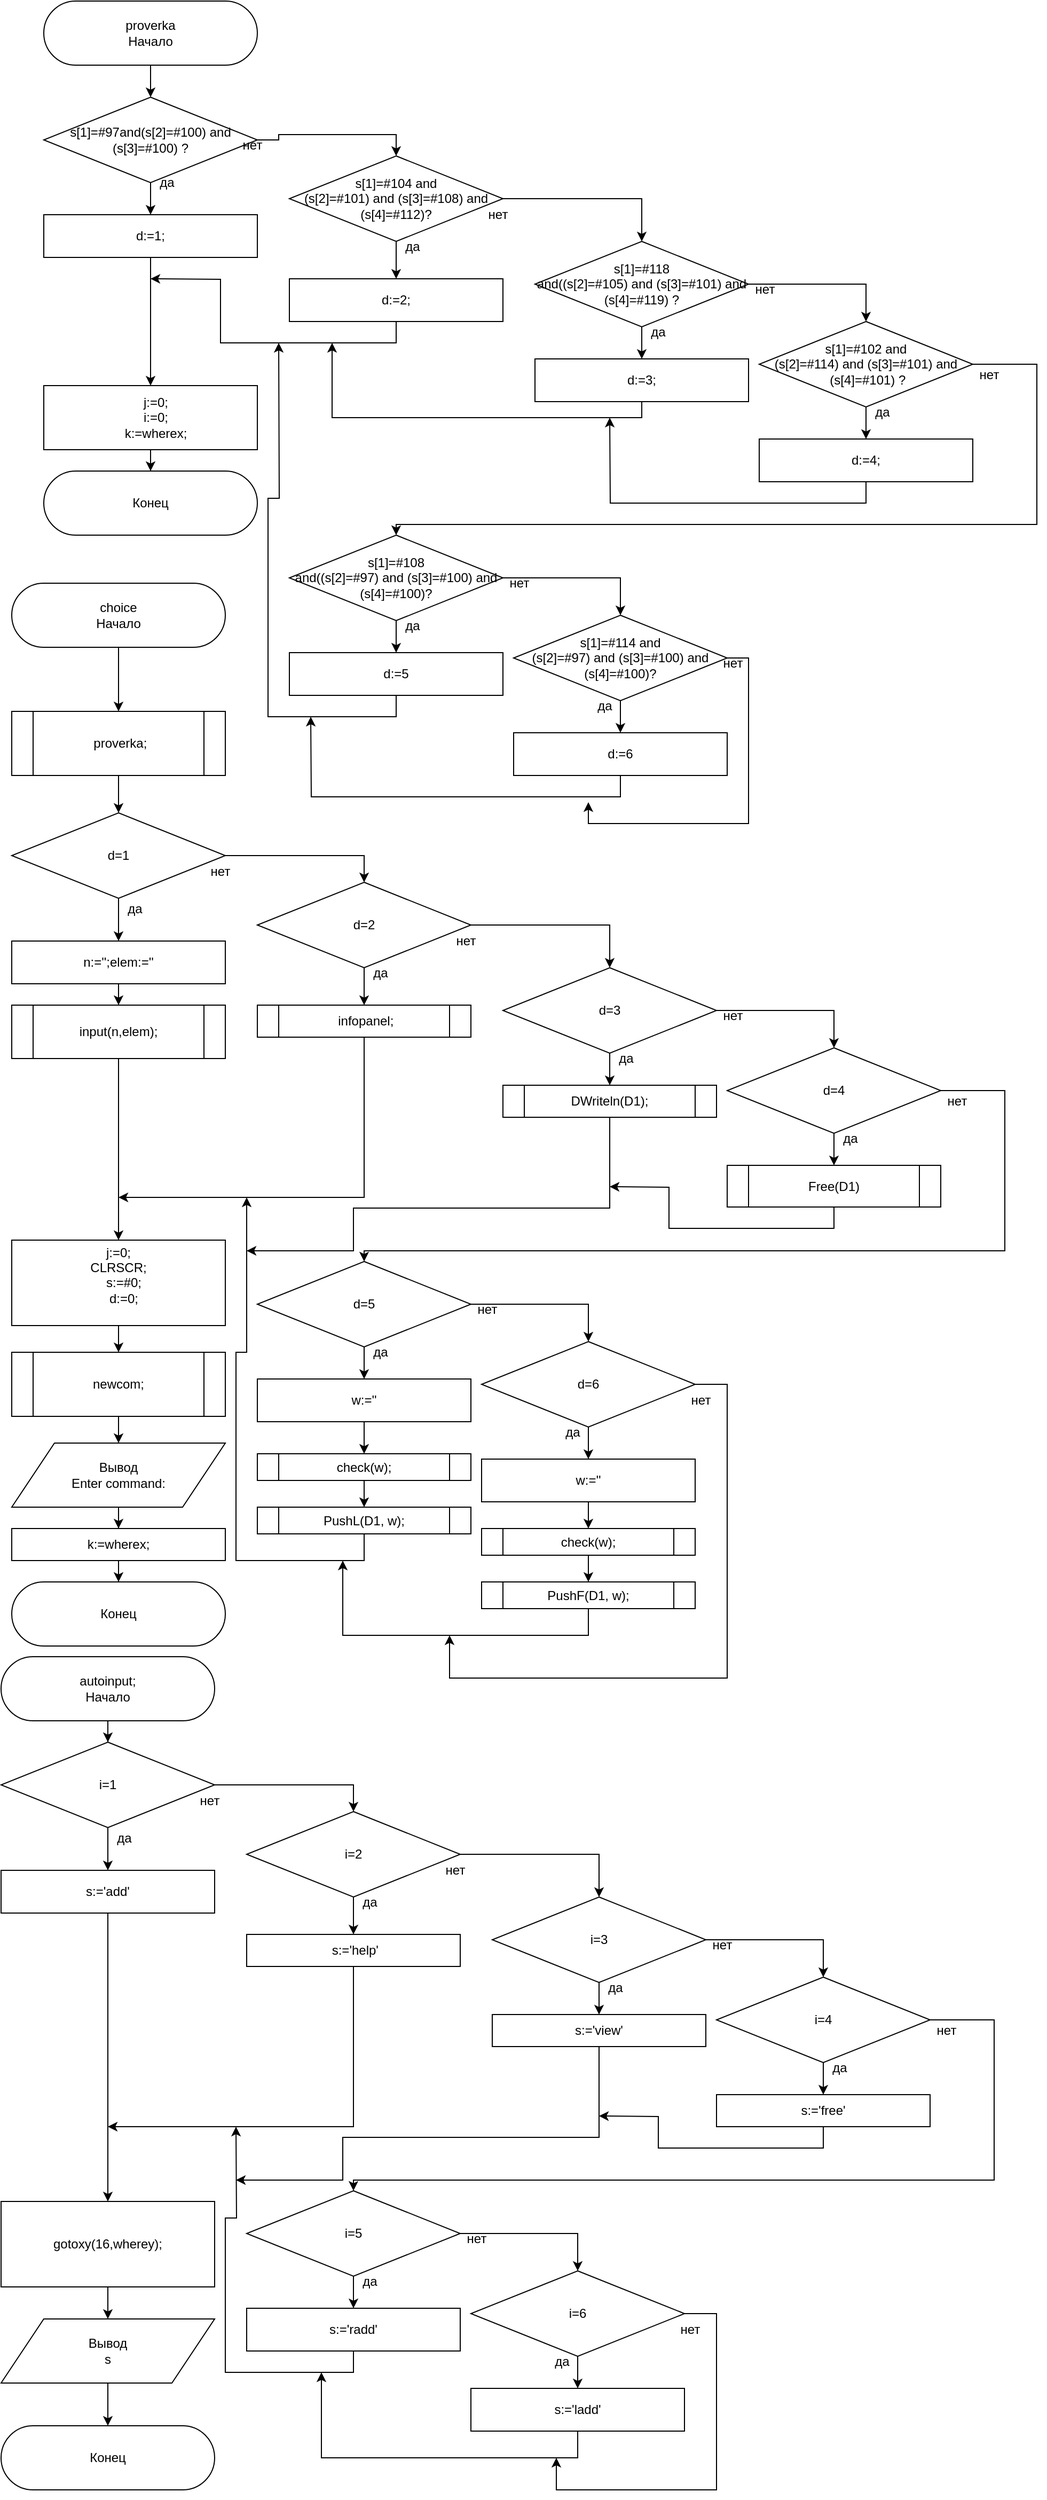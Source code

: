 <mxfile version="13.3.0" type="device"><diagram id="2Xh9rcubAIKrcOYMnb2i" name="Страница 1"><mxGraphModel dx="748" dy="781" grid="1" gridSize="10" guides="1" tooltips="1" connect="1" arrows="1" fold="1" page="1" pageScale="1" pageWidth="827" pageHeight="1169" math="0" shadow="0"><root><mxCell id="0"/><mxCell id="1" parent="0"/><mxCell id="cod_aF0uc3hDJ1u8Ke31-108" style="edgeStyle=orthogonalEdgeStyle;rounded=0;orthogonalLoop=1;jettySize=auto;html=1;exitX=0.5;exitY=1;exitDx=0;exitDy=0;" edge="1" parent="1" source="cod_aF0uc3hDJ1u8Ke31-104" target="cod_aF0uc3hDJ1u8Ke31-107"><mxGeometry relative="1" as="geometry"/></mxCell><mxCell id="cod_aF0uc3hDJ1u8Ke31-112" style="edgeStyle=orthogonalEdgeStyle;rounded=0;orthogonalLoop=1;jettySize=auto;html=1;exitX=1;exitY=0.5;exitDx=0;exitDy=0;entryX=0.5;entryY=0;entryDx=0;entryDy=0;" edge="1" parent="1" source="cod_aF0uc3hDJ1u8Ke31-104" target="cod_aF0uc3hDJ1u8Ke31-110"><mxGeometry relative="1" as="geometry"/></mxCell><mxCell id="cod_aF0uc3hDJ1u8Ke31-104" value="s[1]=#97and(s[2]=#100) and (s[3]=#100) ?" style="rhombus;whiteSpace=wrap;html=1;" vertex="1" parent="1"><mxGeometry x="40" y="130" width="200" height="80" as="geometry"/></mxCell><mxCell id="cod_aF0uc3hDJ1u8Ke31-106" style="edgeStyle=orthogonalEdgeStyle;rounded=0;orthogonalLoop=1;jettySize=auto;html=1;exitX=0.5;exitY=1;exitDx=0;exitDy=0;" edge="1" parent="1" source="cod_aF0uc3hDJ1u8Ke31-105" target="cod_aF0uc3hDJ1u8Ke31-104"><mxGeometry relative="1" as="geometry"/></mxCell><mxCell id="cod_aF0uc3hDJ1u8Ke31-105" value="proverka&lt;br&gt;Начало" style="rounded=1;whiteSpace=wrap;html=1;arcSize=50;" vertex="1" parent="1"><mxGeometry x="40" y="40" width="200" height="60" as="geometry"/></mxCell><mxCell id="cod_aF0uc3hDJ1u8Ke31-132" style="edgeStyle=orthogonalEdgeStyle;rounded=0;orthogonalLoop=1;jettySize=auto;html=1;exitX=0.5;exitY=1;exitDx=0;exitDy=0;" edge="1" parent="1" source="cod_aF0uc3hDJ1u8Ke31-107" target="cod_aF0uc3hDJ1u8Ke31-131"><mxGeometry relative="1" as="geometry"/></mxCell><mxCell id="cod_aF0uc3hDJ1u8Ke31-107" value="d:=1;" style="rounded=0;whiteSpace=wrap;html=1;" vertex="1" parent="1"><mxGeometry x="40" y="240" width="200" height="40" as="geometry"/></mxCell><mxCell id="cod_aF0uc3hDJ1u8Ke31-109" style="edgeStyle=orthogonalEdgeStyle;rounded=0;orthogonalLoop=1;jettySize=auto;html=1;exitX=0.5;exitY=1;exitDx=0;exitDy=0;" edge="1" parent="1" source="cod_aF0uc3hDJ1u8Ke31-110" target="cod_aF0uc3hDJ1u8Ke31-111"><mxGeometry relative="1" as="geometry"/></mxCell><mxCell id="cod_aF0uc3hDJ1u8Ke31-116" style="edgeStyle=orthogonalEdgeStyle;rounded=0;orthogonalLoop=1;jettySize=auto;html=1;exitX=1;exitY=0.5;exitDx=0;exitDy=0;entryX=0.5;entryY=0;entryDx=0;entryDy=0;" edge="1" parent="1" source="cod_aF0uc3hDJ1u8Ke31-110" target="cod_aF0uc3hDJ1u8Ke31-114"><mxGeometry relative="1" as="geometry"/></mxCell><mxCell id="cod_aF0uc3hDJ1u8Ke31-110" value="s[1]=#104 and&lt;br&gt;(s[2]=#101) and (s[3]=#108) and &lt;br&gt;(s[4]=#112)?" style="rhombus;whiteSpace=wrap;html=1;" vertex="1" parent="1"><mxGeometry x="270" y="185" width="200" height="80" as="geometry"/></mxCell><mxCell id="cod_aF0uc3hDJ1u8Ke31-135" style="edgeStyle=orthogonalEdgeStyle;rounded=0;orthogonalLoop=1;jettySize=auto;html=1;exitX=0.5;exitY=1;exitDx=0;exitDy=0;" edge="1" parent="1" source="cod_aF0uc3hDJ1u8Ke31-111"><mxGeometry relative="1" as="geometry"><mxPoint x="140" y="300" as="targetPoint"/></mxGeometry></mxCell><mxCell id="cod_aF0uc3hDJ1u8Ke31-111" value="d:=2;" style="rounded=0;whiteSpace=wrap;html=1;" vertex="1" parent="1"><mxGeometry x="270" y="300" width="200" height="40" as="geometry"/></mxCell><mxCell id="cod_aF0uc3hDJ1u8Ke31-113" style="edgeStyle=orthogonalEdgeStyle;rounded=0;orthogonalLoop=1;jettySize=auto;html=1;exitX=0.5;exitY=1;exitDx=0;exitDy=0;" edge="1" parent="1" source="cod_aF0uc3hDJ1u8Ke31-114" target="cod_aF0uc3hDJ1u8Ke31-115"><mxGeometry relative="1" as="geometry"/></mxCell><mxCell id="cod_aF0uc3hDJ1u8Ke31-120" style="edgeStyle=orthogonalEdgeStyle;rounded=0;orthogonalLoop=1;jettySize=auto;html=1;exitX=1;exitY=0.5;exitDx=0;exitDy=0;entryX=0.5;entryY=0;entryDx=0;entryDy=0;" edge="1" parent="1" source="cod_aF0uc3hDJ1u8Ke31-114" target="cod_aF0uc3hDJ1u8Ke31-118"><mxGeometry relative="1" as="geometry"/></mxCell><mxCell id="cod_aF0uc3hDJ1u8Ke31-114" value="s[1]=#118&lt;br&gt;and((s[2]=#105) and (s[3]=#101) and (s[4]=#119) ?" style="rhombus;whiteSpace=wrap;html=1;" vertex="1" parent="1"><mxGeometry x="500" y="265" width="200" height="80" as="geometry"/></mxCell><mxCell id="cod_aF0uc3hDJ1u8Ke31-136" style="edgeStyle=orthogonalEdgeStyle;rounded=0;orthogonalLoop=1;jettySize=auto;html=1;exitX=0.5;exitY=1;exitDx=0;exitDy=0;" edge="1" parent="1" source="cod_aF0uc3hDJ1u8Ke31-115"><mxGeometry relative="1" as="geometry"><mxPoint x="310" y="360" as="targetPoint"/><Array as="points"><mxPoint x="600" y="430"/><mxPoint x="310" y="430"/></Array></mxGeometry></mxCell><mxCell id="cod_aF0uc3hDJ1u8Ke31-115" value="d:=3;" style="rounded=0;whiteSpace=wrap;html=1;" vertex="1" parent="1"><mxGeometry x="500" y="375" width="200" height="40" as="geometry"/></mxCell><mxCell id="cod_aF0uc3hDJ1u8Ke31-117" style="edgeStyle=orthogonalEdgeStyle;rounded=0;orthogonalLoop=1;jettySize=auto;html=1;exitX=0.5;exitY=1;exitDx=0;exitDy=0;" edge="1" parent="1" source="cod_aF0uc3hDJ1u8Ke31-118" target="cod_aF0uc3hDJ1u8Ke31-119"><mxGeometry relative="1" as="geometry"/></mxCell><mxCell id="cod_aF0uc3hDJ1u8Ke31-130" style="edgeStyle=orthogonalEdgeStyle;rounded=0;orthogonalLoop=1;jettySize=auto;html=1;exitX=1;exitY=0.5;exitDx=0;exitDy=0;entryX=0.5;entryY=0;entryDx=0;entryDy=0;" edge="1" parent="1" source="cod_aF0uc3hDJ1u8Ke31-118" target="cod_aF0uc3hDJ1u8Ke31-125"><mxGeometry relative="1" as="geometry"><Array as="points"><mxPoint x="970" y="380"/><mxPoint x="970" y="530"/><mxPoint x="370" y="530"/></Array></mxGeometry></mxCell><mxCell id="cod_aF0uc3hDJ1u8Ke31-118" value="s[1]=#102 and&lt;br&gt;(s[2]=#114) and (s[3]=#101) and&lt;br&gt;&amp;nbsp;(s[4]=#101) ?" style="rhombus;whiteSpace=wrap;html=1;" vertex="1" parent="1"><mxGeometry x="710" y="340" width="200" height="80" as="geometry"/></mxCell><mxCell id="cod_aF0uc3hDJ1u8Ke31-137" style="edgeStyle=orthogonalEdgeStyle;rounded=0;orthogonalLoop=1;jettySize=auto;html=1;exitX=0.5;exitY=1;exitDx=0;exitDy=0;" edge="1" parent="1" source="cod_aF0uc3hDJ1u8Ke31-119"><mxGeometry relative="1" as="geometry"><mxPoint x="570" y="430" as="targetPoint"/></mxGeometry></mxCell><mxCell id="cod_aF0uc3hDJ1u8Ke31-119" value="d:=4;" style="rounded=0;whiteSpace=wrap;html=1;" vertex="1" parent="1"><mxGeometry x="710" y="450" width="200" height="40" as="geometry"/></mxCell><mxCell id="cod_aF0uc3hDJ1u8Ke31-123" style="edgeStyle=orthogonalEdgeStyle;rounded=0;orthogonalLoop=1;jettySize=auto;html=1;exitX=0.5;exitY=1;exitDx=0;exitDy=0;" edge="1" parent="1" source="cod_aF0uc3hDJ1u8Ke31-125" target="cod_aF0uc3hDJ1u8Ke31-126"><mxGeometry relative="1" as="geometry"/></mxCell><mxCell id="cod_aF0uc3hDJ1u8Ke31-124" style="edgeStyle=orthogonalEdgeStyle;rounded=0;orthogonalLoop=1;jettySize=auto;html=1;exitX=1;exitY=0.5;exitDx=0;exitDy=0;entryX=0.5;entryY=0;entryDx=0;entryDy=0;" edge="1" parent="1" source="cod_aF0uc3hDJ1u8Ke31-125" target="cod_aF0uc3hDJ1u8Ke31-128"><mxGeometry relative="1" as="geometry"/></mxCell><mxCell id="cod_aF0uc3hDJ1u8Ke31-125" value="s[1]=#108&lt;br&gt;and((s[2]=#97) and (s[3]=#100) and (s[4]=#100)?" style="rhombus;whiteSpace=wrap;html=1;" vertex="1" parent="1"><mxGeometry x="270" y="540" width="200" height="80" as="geometry"/></mxCell><mxCell id="cod_aF0uc3hDJ1u8Ke31-138" style="edgeStyle=orthogonalEdgeStyle;rounded=0;orthogonalLoop=1;jettySize=auto;html=1;exitX=0.5;exitY=1;exitDx=0;exitDy=0;" edge="1" parent="1" source="cod_aF0uc3hDJ1u8Ke31-126"><mxGeometry relative="1" as="geometry"><mxPoint x="260" y="360" as="targetPoint"/></mxGeometry></mxCell><mxCell id="cod_aF0uc3hDJ1u8Ke31-126" value="d:=5" style="rounded=0;whiteSpace=wrap;html=1;" vertex="1" parent="1"><mxGeometry x="270" y="650" width="200" height="40" as="geometry"/></mxCell><mxCell id="cod_aF0uc3hDJ1u8Ke31-127" style="edgeStyle=orthogonalEdgeStyle;rounded=0;orthogonalLoop=1;jettySize=auto;html=1;exitX=0.5;exitY=1;exitDx=0;exitDy=0;" edge="1" parent="1" source="cod_aF0uc3hDJ1u8Ke31-128" target="cod_aF0uc3hDJ1u8Ke31-129"><mxGeometry relative="1" as="geometry"/></mxCell><mxCell id="cod_aF0uc3hDJ1u8Ke31-140" style="edgeStyle=orthogonalEdgeStyle;rounded=0;orthogonalLoop=1;jettySize=auto;html=1;exitX=1;exitY=0.5;exitDx=0;exitDy=0;" edge="1" parent="1" source="cod_aF0uc3hDJ1u8Ke31-128"><mxGeometry relative="1" as="geometry"><mxPoint x="550" y="790" as="targetPoint"/><Array as="points"><mxPoint x="700" y="655"/><mxPoint x="700" y="810"/><mxPoint x="550" y="810"/></Array></mxGeometry></mxCell><mxCell id="cod_aF0uc3hDJ1u8Ke31-128" value="s[1]=#114 and&lt;br&gt;(s[2]=#97) and (s[3]=#100) and (s[4]=#100)?" style="rhombus;whiteSpace=wrap;html=1;" vertex="1" parent="1"><mxGeometry x="480" y="615" width="200" height="80" as="geometry"/></mxCell><mxCell id="cod_aF0uc3hDJ1u8Ke31-139" style="edgeStyle=orthogonalEdgeStyle;rounded=0;orthogonalLoop=1;jettySize=auto;html=1;exitX=0.5;exitY=1;exitDx=0;exitDy=0;" edge="1" parent="1" source="cod_aF0uc3hDJ1u8Ke31-129"><mxGeometry relative="1" as="geometry"><mxPoint x="290" y="710" as="targetPoint"/></mxGeometry></mxCell><mxCell id="cod_aF0uc3hDJ1u8Ke31-129" value="d:=6" style="rounded=0;whiteSpace=wrap;html=1;" vertex="1" parent="1"><mxGeometry x="480" y="725" width="200" height="40" as="geometry"/></mxCell><mxCell id="cod_aF0uc3hDJ1u8Ke31-134" style="edgeStyle=orthogonalEdgeStyle;rounded=0;orthogonalLoop=1;jettySize=auto;html=1;exitX=0.5;exitY=1;exitDx=0;exitDy=0;" edge="1" parent="1" source="cod_aF0uc3hDJ1u8Ke31-131" target="cod_aF0uc3hDJ1u8Ke31-133"><mxGeometry relative="1" as="geometry"/></mxCell><mxCell id="cod_aF0uc3hDJ1u8Ke31-131" value="&lt;div&gt;&amp;nbsp; &amp;nbsp;j:=0;&lt;/div&gt;&lt;div&gt;&amp;nbsp; &amp;nbsp;i:=0;&lt;/div&gt;&lt;div&gt;&amp;nbsp; &amp;nbsp;k:=wherex;&lt;/div&gt;" style="rounded=0;whiteSpace=wrap;html=1;" vertex="1" parent="1"><mxGeometry x="40" y="400" width="200" height="60" as="geometry"/></mxCell><mxCell id="cod_aF0uc3hDJ1u8Ke31-133" value="Конец" style="rounded=1;whiteSpace=wrap;html=1;arcSize=50;" vertex="1" parent="1"><mxGeometry x="40" y="480" width="200" height="60" as="geometry"/></mxCell><mxCell id="cod_aF0uc3hDJ1u8Ke31-141" value="да" style="text;html=1;align=center;verticalAlign=middle;resizable=0;points=[];autosize=1;" vertex="1" parent="1"><mxGeometry x="550" y="690" width="30" height="20" as="geometry"/></mxCell><mxCell id="cod_aF0uc3hDJ1u8Ke31-142" value="да" style="text;html=1;align=center;verticalAlign=middle;resizable=0;points=[];autosize=1;" vertex="1" parent="1"><mxGeometry x="370" y="615" width="30" height="20" as="geometry"/></mxCell><mxCell id="cod_aF0uc3hDJ1u8Ke31-143" value="да" style="text;html=1;align=center;verticalAlign=middle;resizable=0;points=[];autosize=1;" vertex="1" parent="1"><mxGeometry x="810" y="415" width="30" height="20" as="geometry"/></mxCell><mxCell id="cod_aF0uc3hDJ1u8Ke31-144" value="да" style="text;html=1;align=center;verticalAlign=middle;resizable=0;points=[];autosize=1;" vertex="1" parent="1"><mxGeometry x="600" y="340" width="30" height="20" as="geometry"/></mxCell><mxCell id="cod_aF0uc3hDJ1u8Ke31-145" value="да" style="text;html=1;align=center;verticalAlign=middle;resizable=0;points=[];autosize=1;" vertex="1" parent="1"><mxGeometry x="370" y="260" width="30" height="20" as="geometry"/></mxCell><mxCell id="cod_aF0uc3hDJ1u8Ke31-146" value="да" style="text;html=1;align=center;verticalAlign=middle;resizable=0;points=[];autosize=1;" vertex="1" parent="1"><mxGeometry x="140" y="200" width="30" height="20" as="geometry"/></mxCell><mxCell id="cod_aF0uc3hDJ1u8Ke31-147" value="нет" style="text;html=1;align=center;verticalAlign=middle;resizable=0;points=[];autosize=1;" vertex="1" parent="1"><mxGeometry x="670" y="650" width="30" height="20" as="geometry"/></mxCell><mxCell id="cod_aF0uc3hDJ1u8Ke31-148" value="нет" style="text;html=1;align=center;verticalAlign=middle;resizable=0;points=[];autosize=1;" vertex="1" parent="1"><mxGeometry x="470" y="575" width="30" height="20" as="geometry"/></mxCell><mxCell id="cod_aF0uc3hDJ1u8Ke31-149" value="нет" style="text;html=1;align=center;verticalAlign=middle;resizable=0;points=[];autosize=1;" vertex="1" parent="1"><mxGeometry x="910" y="380" width="30" height="20" as="geometry"/></mxCell><mxCell id="cod_aF0uc3hDJ1u8Ke31-150" value="нет" style="text;html=1;align=center;verticalAlign=middle;resizable=0;points=[];autosize=1;" vertex="1" parent="1"><mxGeometry x="700" y="300" width="30" height="20" as="geometry"/></mxCell><mxCell id="cod_aF0uc3hDJ1u8Ke31-151" value="нет" style="text;html=1;align=center;verticalAlign=middle;resizable=0;points=[];autosize=1;" vertex="1" parent="1"><mxGeometry x="450" y="230" width="30" height="20" as="geometry"/></mxCell><mxCell id="cod_aF0uc3hDJ1u8Ke31-152" value="нет" style="text;html=1;align=center;verticalAlign=middle;resizable=0;points=[];autosize=1;" vertex="1" parent="1"><mxGeometry x="220" y="165" width="30" height="20" as="geometry"/></mxCell><mxCell id="cod_aF0uc3hDJ1u8Ke31-154" style="edgeStyle=orthogonalEdgeStyle;rounded=0;orthogonalLoop=1;jettySize=auto;html=1;exitX=0.5;exitY=1;exitDx=0;exitDy=0;" edge="1" parent="1" source="cod_aF0uc3hDJ1u8Ke31-156" target="cod_aF0uc3hDJ1u8Ke31-160"><mxGeometry relative="1" as="geometry"/></mxCell><mxCell id="cod_aF0uc3hDJ1u8Ke31-155" style="edgeStyle=orthogonalEdgeStyle;rounded=0;orthogonalLoop=1;jettySize=auto;html=1;exitX=1;exitY=0.5;exitDx=0;exitDy=0;entryX=0.5;entryY=0;entryDx=0;entryDy=0;" edge="1" parent="1" source="cod_aF0uc3hDJ1u8Ke31-156" target="cod_aF0uc3hDJ1u8Ke31-163"><mxGeometry relative="1" as="geometry"/></mxCell><mxCell id="cod_aF0uc3hDJ1u8Ke31-156" value="d=1" style="rhombus;whiteSpace=wrap;html=1;" vertex="1" parent="1"><mxGeometry x="10" y="800" width="200" height="80" as="geometry"/></mxCell><mxCell id="cod_aF0uc3hDJ1u8Ke31-202" style="edgeStyle=orthogonalEdgeStyle;rounded=0;orthogonalLoop=1;jettySize=auto;html=1;exitX=0.5;exitY=1;exitDx=0;exitDy=0;" edge="1" parent="1" source="cod_aF0uc3hDJ1u8Ke31-158" target="cod_aF0uc3hDJ1u8Ke31-201"><mxGeometry relative="1" as="geometry"/></mxCell><mxCell id="cod_aF0uc3hDJ1u8Ke31-158" value="choice&lt;br&gt;Начало" style="rounded=1;whiteSpace=wrap;html=1;arcSize=50;" vertex="1" parent="1"><mxGeometry x="10" y="585" width="200" height="60" as="geometry"/></mxCell><mxCell id="cod_aF0uc3hDJ1u8Ke31-213" style="edgeStyle=orthogonalEdgeStyle;rounded=0;orthogonalLoop=1;jettySize=auto;html=1;exitX=0.5;exitY=1;exitDx=0;exitDy=0;entryX=0.5;entryY=0;entryDx=0;entryDy=0;" edge="1" parent="1" source="cod_aF0uc3hDJ1u8Ke31-160" target="cod_aF0uc3hDJ1u8Ke31-212"><mxGeometry relative="1" as="geometry"/></mxCell><mxCell id="cod_aF0uc3hDJ1u8Ke31-160" value="n:='';elem:=''" style="rounded=0;whiteSpace=wrap;html=1;" vertex="1" parent="1"><mxGeometry x="10" y="920" width="200" height="40" as="geometry"/></mxCell><mxCell id="cod_aF0uc3hDJ1u8Ke31-161" style="edgeStyle=orthogonalEdgeStyle;rounded=0;orthogonalLoop=1;jettySize=auto;html=1;exitX=0.5;exitY=1;exitDx=0;exitDy=0;" edge="1" parent="1" source="cod_aF0uc3hDJ1u8Ke31-163"><mxGeometry relative="1" as="geometry"><mxPoint x="340" y="980" as="targetPoint"/></mxGeometry></mxCell><mxCell id="cod_aF0uc3hDJ1u8Ke31-162" style="edgeStyle=orthogonalEdgeStyle;rounded=0;orthogonalLoop=1;jettySize=auto;html=1;exitX=1;exitY=0.5;exitDx=0;exitDy=0;entryX=0.5;entryY=0;entryDx=0;entryDy=0;" edge="1" parent="1" source="cod_aF0uc3hDJ1u8Ke31-163" target="cod_aF0uc3hDJ1u8Ke31-168"><mxGeometry relative="1" as="geometry"/></mxCell><mxCell id="cod_aF0uc3hDJ1u8Ke31-163" value="d=2" style="rhombus;whiteSpace=wrap;html=1;" vertex="1" parent="1"><mxGeometry x="240" y="865" width="200" height="80" as="geometry"/></mxCell><mxCell id="cod_aF0uc3hDJ1u8Ke31-164" style="edgeStyle=orthogonalEdgeStyle;rounded=0;orthogonalLoop=1;jettySize=auto;html=1;exitX=0.5;exitY=1;exitDx=0;exitDy=0;" edge="1" parent="1" source="cod_aF0uc3hDJ1u8Ke31-215"><mxGeometry relative="1" as="geometry"><mxPoint x="110" y="1160" as="targetPoint"/><mxPoint x="340" y="1020" as="sourcePoint"/><Array as="points"><mxPoint x="340" y="1160"/></Array></mxGeometry></mxCell><mxCell id="cod_aF0uc3hDJ1u8Ke31-166" style="edgeStyle=orthogonalEdgeStyle;rounded=0;orthogonalLoop=1;jettySize=auto;html=1;exitX=0.5;exitY=1;exitDx=0;exitDy=0;" edge="1" parent="1" source="cod_aF0uc3hDJ1u8Ke31-168"><mxGeometry relative="1" as="geometry"><mxPoint x="570" y="1055" as="targetPoint"/></mxGeometry></mxCell><mxCell id="cod_aF0uc3hDJ1u8Ke31-167" style="edgeStyle=orthogonalEdgeStyle;rounded=0;orthogonalLoop=1;jettySize=auto;html=1;exitX=1;exitY=0.5;exitDx=0;exitDy=0;entryX=0.5;entryY=0;entryDx=0;entryDy=0;" edge="1" parent="1" source="cod_aF0uc3hDJ1u8Ke31-168" target="cod_aF0uc3hDJ1u8Ke31-173"><mxGeometry relative="1" as="geometry"/></mxCell><mxCell id="cod_aF0uc3hDJ1u8Ke31-168" value="d=3" style="rhombus;whiteSpace=wrap;html=1;" vertex="1" parent="1"><mxGeometry x="470" y="945" width="200" height="80" as="geometry"/></mxCell><mxCell id="cod_aF0uc3hDJ1u8Ke31-169" style="edgeStyle=orthogonalEdgeStyle;rounded=0;orthogonalLoop=1;jettySize=auto;html=1;exitX=0.5;exitY=1;exitDx=0;exitDy=0;" edge="1" parent="1" source="cod_aF0uc3hDJ1u8Ke31-216"><mxGeometry relative="1" as="geometry"><mxPoint x="230" y="1210" as="targetPoint"/><Array as="points"><mxPoint x="570" y="1170"/><mxPoint x="330" y="1170"/><mxPoint x="330" y="1210"/></Array><mxPoint x="570" y="1095" as="sourcePoint"/></mxGeometry></mxCell><mxCell id="cod_aF0uc3hDJ1u8Ke31-171" style="edgeStyle=orthogonalEdgeStyle;rounded=0;orthogonalLoop=1;jettySize=auto;html=1;exitX=0.5;exitY=1;exitDx=0;exitDy=0;" edge="1" parent="1" source="cod_aF0uc3hDJ1u8Ke31-173"><mxGeometry relative="1" as="geometry"><mxPoint x="780" y="1130" as="targetPoint"/></mxGeometry></mxCell><mxCell id="cod_aF0uc3hDJ1u8Ke31-172" style="edgeStyle=orthogonalEdgeStyle;rounded=0;orthogonalLoop=1;jettySize=auto;html=1;exitX=1;exitY=0.5;exitDx=0;exitDy=0;entryX=0.5;entryY=0;entryDx=0;entryDy=0;" edge="1" parent="1" source="cod_aF0uc3hDJ1u8Ke31-173" target="cod_aF0uc3hDJ1u8Ke31-178"><mxGeometry relative="1" as="geometry"><Array as="points"><mxPoint x="940" y="1060"/><mxPoint x="940" y="1210"/><mxPoint x="340" y="1210"/></Array></mxGeometry></mxCell><mxCell id="cod_aF0uc3hDJ1u8Ke31-173" value="d=4" style="rhombus;whiteSpace=wrap;html=1;" vertex="1" parent="1"><mxGeometry x="680" y="1020" width="200" height="80" as="geometry"/></mxCell><mxCell id="cod_aF0uc3hDJ1u8Ke31-176" style="edgeStyle=orthogonalEdgeStyle;rounded=0;orthogonalLoop=1;jettySize=auto;html=1;exitX=0.5;exitY=1;exitDx=0;exitDy=0;" edge="1" parent="1" source="cod_aF0uc3hDJ1u8Ke31-178" target="cod_aF0uc3hDJ1u8Ke31-180"><mxGeometry relative="1" as="geometry"/></mxCell><mxCell id="cod_aF0uc3hDJ1u8Ke31-177" style="edgeStyle=orthogonalEdgeStyle;rounded=0;orthogonalLoop=1;jettySize=auto;html=1;exitX=1;exitY=0.5;exitDx=0;exitDy=0;entryX=0.5;entryY=0;entryDx=0;entryDy=0;" edge="1" parent="1" source="cod_aF0uc3hDJ1u8Ke31-178" target="cod_aF0uc3hDJ1u8Ke31-183"><mxGeometry relative="1" as="geometry"/></mxCell><mxCell id="cod_aF0uc3hDJ1u8Ke31-178" value="d=5" style="rhombus;whiteSpace=wrap;html=1;" vertex="1" parent="1"><mxGeometry x="240" y="1220" width="200" height="80" as="geometry"/></mxCell><mxCell id="cod_aF0uc3hDJ1u8Ke31-221" style="edgeStyle=orthogonalEdgeStyle;rounded=0;orthogonalLoop=1;jettySize=auto;html=1;exitX=0.5;exitY=1;exitDx=0;exitDy=0;entryX=0.5;entryY=0;entryDx=0;entryDy=0;" edge="1" parent="1" source="cod_aF0uc3hDJ1u8Ke31-180" target="cod_aF0uc3hDJ1u8Ke31-219"><mxGeometry relative="1" as="geometry"/></mxCell><mxCell id="cod_aF0uc3hDJ1u8Ke31-180" value="w:=''" style="rounded=0;whiteSpace=wrap;html=1;" vertex="1" parent="1"><mxGeometry x="240" y="1330" width="200" height="40" as="geometry"/></mxCell><mxCell id="cod_aF0uc3hDJ1u8Ke31-181" style="edgeStyle=orthogonalEdgeStyle;rounded=0;orthogonalLoop=1;jettySize=auto;html=1;exitX=0.5;exitY=1;exitDx=0;exitDy=0;" edge="1" parent="1" source="cod_aF0uc3hDJ1u8Ke31-183" target="cod_aF0uc3hDJ1u8Ke31-185"><mxGeometry relative="1" as="geometry"/></mxCell><mxCell id="cod_aF0uc3hDJ1u8Ke31-230" style="edgeStyle=orthogonalEdgeStyle;rounded=0;orthogonalLoop=1;jettySize=auto;html=1;exitX=1;exitY=0.5;exitDx=0;exitDy=0;" edge="1" parent="1" source="cod_aF0uc3hDJ1u8Ke31-183"><mxGeometry relative="1" as="geometry"><mxPoint x="420" y="1570" as="targetPoint"/><Array as="points"><mxPoint x="680" y="1335"/><mxPoint x="680" y="1610"/><mxPoint x="420" y="1610"/></Array></mxGeometry></mxCell><mxCell id="cod_aF0uc3hDJ1u8Ke31-183" value="d=6" style="rhombus;whiteSpace=wrap;html=1;" vertex="1" parent="1"><mxGeometry x="450" y="1295" width="200" height="80" as="geometry"/></mxCell><mxCell id="cod_aF0uc3hDJ1u8Ke31-227" style="edgeStyle=orthogonalEdgeStyle;rounded=0;orthogonalLoop=1;jettySize=auto;html=1;exitX=0.5;exitY=1;exitDx=0;exitDy=0;" edge="1" parent="1" source="cod_aF0uc3hDJ1u8Ke31-185" target="cod_aF0uc3hDJ1u8Ke31-225"><mxGeometry relative="1" as="geometry"/></mxCell><mxCell id="cod_aF0uc3hDJ1u8Ke31-185" value="w:=''" style="rounded=0;whiteSpace=wrap;html=1;" vertex="1" parent="1"><mxGeometry x="450" y="1405" width="200" height="40" as="geometry"/></mxCell><mxCell id="cod_aF0uc3hDJ1u8Ke31-205" style="edgeStyle=orthogonalEdgeStyle;rounded=0;orthogonalLoop=1;jettySize=auto;html=1;exitX=0.5;exitY=1;exitDx=0;exitDy=0;" edge="1" parent="1" source="cod_aF0uc3hDJ1u8Ke31-187" target="cod_aF0uc3hDJ1u8Ke31-204"><mxGeometry relative="1" as="geometry"/></mxCell><mxCell id="cod_aF0uc3hDJ1u8Ke31-187" value="&lt;div&gt;j:=0;&lt;br&gt;&lt;/div&gt;&lt;div&gt;CLRSCR;&lt;/div&gt;&lt;div&gt;&amp;nbsp; &amp;nbsp;s:=#0;&lt;/div&gt;&lt;div&gt;&amp;nbsp; &amp;nbsp;d:=0;&lt;/div&gt;&lt;div&gt;&lt;br&gt;&lt;/div&gt;" style="rounded=0;whiteSpace=wrap;html=1;" vertex="1" parent="1"><mxGeometry x="10" y="1200" width="200" height="80" as="geometry"/></mxCell><mxCell id="cod_aF0uc3hDJ1u8Ke31-188" value="Конец" style="rounded=1;whiteSpace=wrap;html=1;arcSize=50;" vertex="1" parent="1"><mxGeometry x="10" y="1520" width="200" height="60" as="geometry"/></mxCell><mxCell id="cod_aF0uc3hDJ1u8Ke31-189" value="да" style="text;html=1;align=center;verticalAlign=middle;resizable=0;points=[];autosize=1;" vertex="1" parent="1"><mxGeometry x="520" y="1370" width="30" height="20" as="geometry"/></mxCell><mxCell id="cod_aF0uc3hDJ1u8Ke31-190" value="да" style="text;html=1;align=center;verticalAlign=middle;resizable=0;points=[];autosize=1;" vertex="1" parent="1"><mxGeometry x="340" y="1295" width="30" height="20" as="geometry"/></mxCell><mxCell id="cod_aF0uc3hDJ1u8Ke31-191" value="да" style="text;html=1;align=center;verticalAlign=middle;resizable=0;points=[];autosize=1;" vertex="1" parent="1"><mxGeometry x="780" y="1095" width="30" height="20" as="geometry"/></mxCell><mxCell id="cod_aF0uc3hDJ1u8Ke31-192" value="да" style="text;html=1;align=center;verticalAlign=middle;resizable=0;points=[];autosize=1;" vertex="1" parent="1"><mxGeometry x="570" y="1020" width="30" height="20" as="geometry"/></mxCell><mxCell id="cod_aF0uc3hDJ1u8Ke31-193" value="да" style="text;html=1;align=center;verticalAlign=middle;resizable=0;points=[];autosize=1;" vertex="1" parent="1"><mxGeometry x="340" y="940" width="30" height="20" as="geometry"/></mxCell><mxCell id="cod_aF0uc3hDJ1u8Ke31-194" value="да" style="text;html=1;align=center;verticalAlign=middle;resizable=0;points=[];autosize=1;" vertex="1" parent="1"><mxGeometry x="110" y="880" width="30" height="20" as="geometry"/></mxCell><mxCell id="cod_aF0uc3hDJ1u8Ke31-195" value="нет" style="text;html=1;align=center;verticalAlign=middle;resizable=0;points=[];autosize=1;" vertex="1" parent="1"><mxGeometry x="640" y="1340" width="30" height="20" as="geometry"/></mxCell><mxCell id="cod_aF0uc3hDJ1u8Ke31-196" value="нет" style="text;html=1;align=center;verticalAlign=middle;resizable=0;points=[];autosize=1;" vertex="1" parent="1"><mxGeometry x="440" y="1255" width="30" height="20" as="geometry"/></mxCell><mxCell id="cod_aF0uc3hDJ1u8Ke31-197" value="нет" style="text;html=1;align=center;verticalAlign=middle;resizable=0;points=[];autosize=1;" vertex="1" parent="1"><mxGeometry x="880" y="1060" width="30" height="20" as="geometry"/></mxCell><mxCell id="cod_aF0uc3hDJ1u8Ke31-198" value="нет" style="text;html=1;align=center;verticalAlign=middle;resizable=0;points=[];autosize=1;" vertex="1" parent="1"><mxGeometry x="670" y="980" width="30" height="20" as="geometry"/></mxCell><mxCell id="cod_aF0uc3hDJ1u8Ke31-199" value="нет" style="text;html=1;align=center;verticalAlign=middle;resizable=0;points=[];autosize=1;" vertex="1" parent="1"><mxGeometry x="420" y="910" width="30" height="20" as="geometry"/></mxCell><mxCell id="cod_aF0uc3hDJ1u8Ke31-200" value="нет" style="text;html=1;align=center;verticalAlign=middle;resizable=0;points=[];autosize=1;" vertex="1" parent="1"><mxGeometry x="190" y="845" width="30" height="20" as="geometry"/></mxCell><mxCell id="cod_aF0uc3hDJ1u8Ke31-203" style="edgeStyle=orthogonalEdgeStyle;rounded=0;orthogonalLoop=1;jettySize=auto;html=1;exitX=0.5;exitY=1;exitDx=0;exitDy=0;" edge="1" parent="1" source="cod_aF0uc3hDJ1u8Ke31-201" target="cod_aF0uc3hDJ1u8Ke31-156"><mxGeometry relative="1" as="geometry"/></mxCell><mxCell id="cod_aF0uc3hDJ1u8Ke31-201" value="&amp;nbsp;proverka;" style="shape=process;whiteSpace=wrap;html=1;backgroundOutline=1;" vertex="1" parent="1"><mxGeometry x="10" y="705" width="200" height="60" as="geometry"/></mxCell><mxCell id="cod_aF0uc3hDJ1u8Ke31-208" style="edgeStyle=orthogonalEdgeStyle;rounded=0;orthogonalLoop=1;jettySize=auto;html=1;exitX=0.5;exitY=1;exitDx=0;exitDy=0;" edge="1" parent="1" source="cod_aF0uc3hDJ1u8Ke31-204" target="cod_aF0uc3hDJ1u8Ke31-207"><mxGeometry relative="1" as="geometry"/></mxCell><mxCell id="cod_aF0uc3hDJ1u8Ke31-204" value="newcom;" style="shape=process;whiteSpace=wrap;html=1;backgroundOutline=1;" vertex="1" parent="1"><mxGeometry x="10" y="1305" width="200" height="60" as="geometry"/></mxCell><mxCell id="cod_aF0uc3hDJ1u8Ke31-210" style="edgeStyle=orthogonalEdgeStyle;rounded=0;orthogonalLoop=1;jettySize=auto;html=1;exitX=0.5;exitY=1;exitDx=0;exitDy=0;" edge="1" parent="1" source="cod_aF0uc3hDJ1u8Ke31-207" target="cod_aF0uc3hDJ1u8Ke31-209"><mxGeometry relative="1" as="geometry"/></mxCell><mxCell id="cod_aF0uc3hDJ1u8Ke31-207" value="Вывод&lt;br&gt;Enter command:" style="shape=parallelogram;perimeter=parallelogramPerimeter;whiteSpace=wrap;html=1;" vertex="1" parent="1"><mxGeometry x="10" y="1390" width="200" height="60" as="geometry"/></mxCell><mxCell id="cod_aF0uc3hDJ1u8Ke31-211" style="edgeStyle=orthogonalEdgeStyle;rounded=0;orthogonalLoop=1;jettySize=auto;html=1;exitX=0.5;exitY=1;exitDx=0;exitDy=0;" edge="1" parent="1" source="cod_aF0uc3hDJ1u8Ke31-209" target="cod_aF0uc3hDJ1u8Ke31-188"><mxGeometry relative="1" as="geometry"/></mxCell><mxCell id="cod_aF0uc3hDJ1u8Ke31-209" value="k:=wherex;" style="rounded=0;whiteSpace=wrap;html=1;" vertex="1" parent="1"><mxGeometry x="10" y="1470" width="200" height="30" as="geometry"/></mxCell><mxCell id="cod_aF0uc3hDJ1u8Ke31-214" style="edgeStyle=orthogonalEdgeStyle;rounded=0;orthogonalLoop=1;jettySize=auto;html=1;exitX=0.5;exitY=1;exitDx=0;exitDy=0;" edge="1" parent="1" source="cod_aF0uc3hDJ1u8Ke31-212" target="cod_aF0uc3hDJ1u8Ke31-187"><mxGeometry relative="1" as="geometry"/></mxCell><mxCell id="cod_aF0uc3hDJ1u8Ke31-212" value="input(n,elem);" style="shape=process;whiteSpace=wrap;html=1;backgroundOutline=1;" vertex="1" parent="1"><mxGeometry x="10" y="980" width="200" height="50" as="geometry"/></mxCell><mxCell id="cod_aF0uc3hDJ1u8Ke31-215" value="&amp;nbsp;infopanel;" style="shape=process;whiteSpace=wrap;html=1;backgroundOutline=1;" vertex="1" parent="1"><mxGeometry x="240" y="980" width="200" height="30" as="geometry"/></mxCell><mxCell id="cod_aF0uc3hDJ1u8Ke31-216" value="DWriteln(D1);" style="shape=process;whiteSpace=wrap;html=1;backgroundOutline=1;" vertex="1" parent="1"><mxGeometry x="470" y="1055" width="200" height="30" as="geometry"/></mxCell><mxCell id="cod_aF0uc3hDJ1u8Ke31-218" style="edgeStyle=orthogonalEdgeStyle;rounded=0;orthogonalLoop=1;jettySize=auto;html=1;exitX=0.5;exitY=1;exitDx=0;exitDy=0;" edge="1" parent="1" source="cod_aF0uc3hDJ1u8Ke31-217"><mxGeometry relative="1" as="geometry"><mxPoint x="570" y="1150" as="targetPoint"/></mxGeometry></mxCell><mxCell id="cod_aF0uc3hDJ1u8Ke31-217" value="Free(D1)" style="shape=process;whiteSpace=wrap;html=1;backgroundOutline=1;" vertex="1" parent="1"><mxGeometry x="680" y="1130" width="200" height="39" as="geometry"/></mxCell><mxCell id="cod_aF0uc3hDJ1u8Ke31-223" style="edgeStyle=orthogonalEdgeStyle;rounded=0;orthogonalLoop=1;jettySize=auto;html=1;exitX=0.5;exitY=1;exitDx=0;exitDy=0;" edge="1" parent="1" source="cod_aF0uc3hDJ1u8Ke31-219" target="cod_aF0uc3hDJ1u8Ke31-222"><mxGeometry relative="1" as="geometry"/></mxCell><mxCell id="cod_aF0uc3hDJ1u8Ke31-219" value="check(w);" style="shape=process;whiteSpace=wrap;html=1;backgroundOutline=1;" vertex="1" parent="1"><mxGeometry x="240" y="1400" width="200" height="25" as="geometry"/></mxCell><mxCell id="cod_aF0uc3hDJ1u8Ke31-228" style="edgeStyle=orthogonalEdgeStyle;rounded=0;orthogonalLoop=1;jettySize=auto;html=1;exitX=0.5;exitY=1;exitDx=0;exitDy=0;" edge="1" parent="1" source="cod_aF0uc3hDJ1u8Ke31-222"><mxGeometry relative="1" as="geometry"><mxPoint x="230" y="1160" as="targetPoint"/><Array as="points"><mxPoint x="340" y="1500"/><mxPoint x="220" y="1500"/><mxPoint x="220" y="1305"/><mxPoint x="230" y="1305"/></Array></mxGeometry></mxCell><mxCell id="cod_aF0uc3hDJ1u8Ke31-222" value="PushL(D1, w);" style="shape=process;whiteSpace=wrap;html=1;backgroundOutline=1;" vertex="1" parent="1"><mxGeometry x="240" y="1450" width="200" height="25" as="geometry"/></mxCell><mxCell id="cod_aF0uc3hDJ1u8Ke31-224" style="edgeStyle=orthogonalEdgeStyle;rounded=0;orthogonalLoop=1;jettySize=auto;html=1;exitX=0.5;exitY=1;exitDx=0;exitDy=0;" edge="1" parent="1" source="cod_aF0uc3hDJ1u8Ke31-225" target="cod_aF0uc3hDJ1u8Ke31-226"><mxGeometry relative="1" as="geometry"/></mxCell><mxCell id="cod_aF0uc3hDJ1u8Ke31-225" value="check(w);" style="shape=process;whiteSpace=wrap;html=1;backgroundOutline=1;" vertex="1" parent="1"><mxGeometry x="450" y="1470" width="200" height="25" as="geometry"/></mxCell><mxCell id="cod_aF0uc3hDJ1u8Ke31-229" style="edgeStyle=orthogonalEdgeStyle;rounded=0;orthogonalLoop=1;jettySize=auto;html=1;exitX=0.5;exitY=1;exitDx=0;exitDy=0;" edge="1" parent="1" source="cod_aF0uc3hDJ1u8Ke31-226"><mxGeometry relative="1" as="geometry"><mxPoint x="320" y="1500" as="targetPoint"/><Array as="points"><mxPoint x="550" y="1570"/><mxPoint x="320" y="1570"/></Array></mxGeometry></mxCell><mxCell id="cod_aF0uc3hDJ1u8Ke31-226" value="PushF(D1, w);" style="shape=process;whiteSpace=wrap;html=1;backgroundOutline=1;" vertex="1" parent="1"><mxGeometry x="450" y="1520" width="200" height="25" as="geometry"/></mxCell><mxCell id="cod_aF0uc3hDJ1u8Ke31-231" style="edgeStyle=orthogonalEdgeStyle;rounded=0;orthogonalLoop=1;jettySize=auto;html=1;exitX=0.5;exitY=1;exitDx=0;exitDy=0;" edge="1" parent="1" source="cod_aF0uc3hDJ1u8Ke31-233" target="cod_aF0uc3hDJ1u8Ke31-235"><mxGeometry relative="1" as="geometry"/></mxCell><mxCell id="cod_aF0uc3hDJ1u8Ke31-232" style="edgeStyle=orthogonalEdgeStyle;rounded=0;orthogonalLoop=1;jettySize=auto;html=1;exitX=1;exitY=0.5;exitDx=0;exitDy=0;entryX=0.5;entryY=0;entryDx=0;entryDy=0;" edge="1" parent="1" source="cod_aF0uc3hDJ1u8Ke31-233" target="cod_aF0uc3hDJ1u8Ke31-238"><mxGeometry relative="1" as="geometry"/></mxCell><mxCell id="cod_aF0uc3hDJ1u8Ke31-233" value="i=1" style="rhombus;whiteSpace=wrap;html=1;" vertex="1" parent="1"><mxGeometry y="1670" width="200" height="80" as="geometry"/></mxCell><mxCell id="cod_aF0uc3hDJ1u8Ke31-235" value="s:='add'" style="rounded=0;whiteSpace=wrap;html=1;" vertex="1" parent="1"><mxGeometry y="1790" width="200" height="40" as="geometry"/></mxCell><mxCell id="cod_aF0uc3hDJ1u8Ke31-236" style="edgeStyle=orthogonalEdgeStyle;rounded=0;orthogonalLoop=1;jettySize=auto;html=1;exitX=0.5;exitY=1;exitDx=0;exitDy=0;" edge="1" parent="1" source="cod_aF0uc3hDJ1u8Ke31-238"><mxGeometry relative="1" as="geometry"><mxPoint x="330" y="1850" as="targetPoint"/></mxGeometry></mxCell><mxCell id="cod_aF0uc3hDJ1u8Ke31-237" style="edgeStyle=orthogonalEdgeStyle;rounded=0;orthogonalLoop=1;jettySize=auto;html=1;exitX=1;exitY=0.5;exitDx=0;exitDy=0;entryX=0.5;entryY=0;entryDx=0;entryDy=0;" edge="1" parent="1" source="cod_aF0uc3hDJ1u8Ke31-238" target="cod_aF0uc3hDJ1u8Ke31-242"><mxGeometry relative="1" as="geometry"/></mxCell><mxCell id="cod_aF0uc3hDJ1u8Ke31-238" value="i=2" style="rhombus;whiteSpace=wrap;html=1;" vertex="1" parent="1"><mxGeometry x="230" y="1735" width="200" height="80" as="geometry"/></mxCell><mxCell id="cod_aF0uc3hDJ1u8Ke31-239" style="edgeStyle=orthogonalEdgeStyle;rounded=0;orthogonalLoop=1;jettySize=auto;html=1;exitX=0.5;exitY=1;exitDx=0;exitDy=0;" edge="1" parent="1"><mxGeometry relative="1" as="geometry"><mxPoint x="100" y="2030" as="targetPoint"/><mxPoint x="330" y="1880" as="sourcePoint"/><Array as="points"><mxPoint x="330" y="2030"/></Array></mxGeometry></mxCell><mxCell id="cod_aF0uc3hDJ1u8Ke31-240" style="edgeStyle=orthogonalEdgeStyle;rounded=0;orthogonalLoop=1;jettySize=auto;html=1;exitX=0.5;exitY=1;exitDx=0;exitDy=0;" edge="1" parent="1" source="cod_aF0uc3hDJ1u8Ke31-242"><mxGeometry relative="1" as="geometry"><mxPoint x="560" y="1925" as="targetPoint"/></mxGeometry></mxCell><mxCell id="cod_aF0uc3hDJ1u8Ke31-241" style="edgeStyle=orthogonalEdgeStyle;rounded=0;orthogonalLoop=1;jettySize=auto;html=1;exitX=1;exitY=0.5;exitDx=0;exitDy=0;entryX=0.5;entryY=0;entryDx=0;entryDy=0;" edge="1" parent="1" source="cod_aF0uc3hDJ1u8Ke31-242" target="cod_aF0uc3hDJ1u8Ke31-246"><mxGeometry relative="1" as="geometry"/></mxCell><mxCell id="cod_aF0uc3hDJ1u8Ke31-242" value="i=3" style="rhombus;whiteSpace=wrap;html=1;" vertex="1" parent="1"><mxGeometry x="460" y="1815" width="200" height="80" as="geometry"/></mxCell><mxCell id="cod_aF0uc3hDJ1u8Ke31-243" style="edgeStyle=orthogonalEdgeStyle;rounded=0;orthogonalLoop=1;jettySize=auto;html=1;exitX=0.5;exitY=1;exitDx=0;exitDy=0;" edge="1" parent="1"><mxGeometry relative="1" as="geometry"><mxPoint x="220" y="2080" as="targetPoint"/><Array as="points"><mxPoint x="560" y="2040"/><mxPoint x="320" y="2040"/><mxPoint x="320" y="2080"/></Array><mxPoint x="560" y="1955" as="sourcePoint"/></mxGeometry></mxCell><mxCell id="cod_aF0uc3hDJ1u8Ke31-244" style="edgeStyle=orthogonalEdgeStyle;rounded=0;orthogonalLoop=1;jettySize=auto;html=1;exitX=0.5;exitY=1;exitDx=0;exitDy=0;" edge="1" parent="1" source="cod_aF0uc3hDJ1u8Ke31-246"><mxGeometry relative="1" as="geometry"><mxPoint x="770" y="2000" as="targetPoint"/></mxGeometry></mxCell><mxCell id="cod_aF0uc3hDJ1u8Ke31-245" style="edgeStyle=orthogonalEdgeStyle;rounded=0;orthogonalLoop=1;jettySize=auto;html=1;exitX=1;exitY=0.5;exitDx=0;exitDy=0;entryX=0.5;entryY=0;entryDx=0;entryDy=0;" edge="1" parent="1" source="cod_aF0uc3hDJ1u8Ke31-246" target="cod_aF0uc3hDJ1u8Ke31-249"><mxGeometry relative="1" as="geometry"><Array as="points"><mxPoint x="930" y="1930"/><mxPoint x="930" y="2080"/><mxPoint x="330" y="2080"/></Array></mxGeometry></mxCell><mxCell id="cod_aF0uc3hDJ1u8Ke31-246" value="i=4" style="rhombus;whiteSpace=wrap;html=1;" vertex="1" parent="1"><mxGeometry x="670" y="1890" width="200" height="80" as="geometry"/></mxCell><mxCell id="cod_aF0uc3hDJ1u8Ke31-247" style="edgeStyle=orthogonalEdgeStyle;rounded=0;orthogonalLoop=1;jettySize=auto;html=1;exitX=0.5;exitY=1;exitDx=0;exitDy=0;" edge="1" parent="1" source="cod_aF0uc3hDJ1u8Ke31-249" target="cod_aF0uc3hDJ1u8Ke31-251"><mxGeometry relative="1" as="geometry"/></mxCell><mxCell id="cod_aF0uc3hDJ1u8Ke31-248" style="edgeStyle=orthogonalEdgeStyle;rounded=0;orthogonalLoop=1;jettySize=auto;html=1;exitX=1;exitY=0.5;exitDx=0;exitDy=0;entryX=0.5;entryY=0;entryDx=0;entryDy=0;" edge="1" parent="1" source="cod_aF0uc3hDJ1u8Ke31-249" target="cod_aF0uc3hDJ1u8Ke31-254"><mxGeometry relative="1" as="geometry"/></mxCell><mxCell id="cod_aF0uc3hDJ1u8Ke31-249" value="i=5" style="rhombus;whiteSpace=wrap;html=1;" vertex="1" parent="1"><mxGeometry x="230" y="2090" width="200" height="80" as="geometry"/></mxCell><mxCell id="cod_aF0uc3hDJ1u8Ke31-250" style="edgeStyle=orthogonalEdgeStyle;rounded=0;orthogonalLoop=1;jettySize=auto;html=1;exitX=0.5;exitY=1;exitDx=0;exitDy=0;" edge="1" parent="1" source="cod_aF0uc3hDJ1u8Ke31-251"><mxGeometry relative="1" as="geometry"><mxPoint x="220" y="2030" as="targetPoint"/></mxGeometry></mxCell><mxCell id="cod_aF0uc3hDJ1u8Ke31-251" value="s:='radd'" style="rounded=0;whiteSpace=wrap;html=1;" vertex="1" parent="1"><mxGeometry x="230" y="2200" width="200" height="40" as="geometry"/></mxCell><mxCell id="cod_aF0uc3hDJ1u8Ke31-252" style="edgeStyle=orthogonalEdgeStyle;rounded=0;orthogonalLoop=1;jettySize=auto;html=1;exitX=0.5;exitY=1;exitDx=0;exitDy=0;" edge="1" parent="1" source="cod_aF0uc3hDJ1u8Ke31-254" target="cod_aF0uc3hDJ1u8Ke31-256"><mxGeometry relative="1" as="geometry"/></mxCell><mxCell id="cod_aF0uc3hDJ1u8Ke31-298" style="edgeStyle=orthogonalEdgeStyle;rounded=0;orthogonalLoop=1;jettySize=auto;html=1;exitX=1;exitY=0.5;exitDx=0;exitDy=0;" edge="1" parent="1" source="cod_aF0uc3hDJ1u8Ke31-254"><mxGeometry relative="1" as="geometry"><mxPoint x="520" y="2340" as="targetPoint"/><Array as="points"><mxPoint x="670" y="2205"/><mxPoint x="670" y="2370"/><mxPoint x="520" y="2370"/></Array></mxGeometry></mxCell><mxCell id="cod_aF0uc3hDJ1u8Ke31-254" value="i=6" style="rhombus;whiteSpace=wrap;html=1;" vertex="1" parent="1"><mxGeometry x="440" y="2165" width="200" height="80" as="geometry"/></mxCell><mxCell id="cod_aF0uc3hDJ1u8Ke31-297" style="edgeStyle=orthogonalEdgeStyle;rounded=0;orthogonalLoop=1;jettySize=auto;html=1;exitX=0.5;exitY=1;exitDx=0;exitDy=0;" edge="1" parent="1" source="cod_aF0uc3hDJ1u8Ke31-256"><mxGeometry relative="1" as="geometry"><mxPoint x="300" y="2260" as="targetPoint"/><Array as="points"><mxPoint x="540" y="2340"/><mxPoint x="300" y="2340"/></Array></mxGeometry></mxCell><mxCell id="cod_aF0uc3hDJ1u8Ke31-256" value="s:='ladd'" style="rounded=0;whiteSpace=wrap;html=1;" vertex="1" parent="1"><mxGeometry x="440" y="2275" width="200" height="40" as="geometry"/></mxCell><mxCell id="cod_aF0uc3hDJ1u8Ke31-300" style="edgeStyle=orthogonalEdgeStyle;rounded=0;orthogonalLoop=1;jettySize=auto;html=1;exitX=0.5;exitY=1;exitDx=0;exitDy=0;" edge="1" parent="1" source="cod_aF0uc3hDJ1u8Ke31-258" target="cod_aF0uc3hDJ1u8Ke31-275"><mxGeometry relative="1" as="geometry"/></mxCell><mxCell id="cod_aF0uc3hDJ1u8Ke31-258" value="&lt;div&gt;gotoxy(16,wherey);&lt;br&gt;&lt;/div&gt;" style="rounded=0;whiteSpace=wrap;html=1;" vertex="1" parent="1"><mxGeometry y="2100" width="200" height="80" as="geometry"/></mxCell><mxCell id="cod_aF0uc3hDJ1u8Ke31-259" value="Конец" style="rounded=1;whiteSpace=wrap;html=1;arcSize=50;" vertex="1" parent="1"><mxGeometry y="2310" width="200" height="60" as="geometry"/></mxCell><mxCell id="cod_aF0uc3hDJ1u8Ke31-260" value="да" style="text;html=1;align=center;verticalAlign=middle;resizable=0;points=[];autosize=1;" vertex="1" parent="1"><mxGeometry x="510" y="2240" width="30" height="20" as="geometry"/></mxCell><mxCell id="cod_aF0uc3hDJ1u8Ke31-261" value="да" style="text;html=1;align=center;verticalAlign=middle;resizable=0;points=[];autosize=1;" vertex="1" parent="1"><mxGeometry x="330" y="2165" width="30" height="20" as="geometry"/></mxCell><mxCell id="cod_aF0uc3hDJ1u8Ke31-262" value="да" style="text;html=1;align=center;verticalAlign=middle;resizable=0;points=[];autosize=1;" vertex="1" parent="1"><mxGeometry x="770" y="1965" width="30" height="20" as="geometry"/></mxCell><mxCell id="cod_aF0uc3hDJ1u8Ke31-263" value="да" style="text;html=1;align=center;verticalAlign=middle;resizable=0;points=[];autosize=1;" vertex="1" parent="1"><mxGeometry x="560" y="1890" width="30" height="20" as="geometry"/></mxCell><mxCell id="cod_aF0uc3hDJ1u8Ke31-264" value="да" style="text;html=1;align=center;verticalAlign=middle;resizable=0;points=[];autosize=1;" vertex="1" parent="1"><mxGeometry x="330" y="1810" width="30" height="20" as="geometry"/></mxCell><mxCell id="cod_aF0uc3hDJ1u8Ke31-265" value="да" style="text;html=1;align=center;verticalAlign=middle;resizable=0;points=[];autosize=1;" vertex="1" parent="1"><mxGeometry x="100" y="1750" width="30" height="20" as="geometry"/></mxCell><mxCell id="cod_aF0uc3hDJ1u8Ke31-266" value="нет" style="text;html=1;align=center;verticalAlign=middle;resizable=0;points=[];autosize=1;" vertex="1" parent="1"><mxGeometry x="630" y="2210" width="30" height="20" as="geometry"/></mxCell><mxCell id="cod_aF0uc3hDJ1u8Ke31-267" value="нет" style="text;html=1;align=center;verticalAlign=middle;resizable=0;points=[];autosize=1;" vertex="1" parent="1"><mxGeometry x="430" y="2125" width="30" height="20" as="geometry"/></mxCell><mxCell id="cod_aF0uc3hDJ1u8Ke31-268" value="нет" style="text;html=1;align=center;verticalAlign=middle;resizable=0;points=[];autosize=1;" vertex="1" parent="1"><mxGeometry x="870" y="1930" width="30" height="20" as="geometry"/></mxCell><mxCell id="cod_aF0uc3hDJ1u8Ke31-269" value="нет" style="text;html=1;align=center;verticalAlign=middle;resizable=0;points=[];autosize=1;" vertex="1" parent="1"><mxGeometry x="660" y="1850" width="30" height="20" as="geometry"/></mxCell><mxCell id="cod_aF0uc3hDJ1u8Ke31-270" value="нет" style="text;html=1;align=center;verticalAlign=middle;resizable=0;points=[];autosize=1;" vertex="1" parent="1"><mxGeometry x="410" y="1780" width="30" height="20" as="geometry"/></mxCell><mxCell id="cod_aF0uc3hDJ1u8Ke31-271" value="нет" style="text;html=1;align=center;verticalAlign=middle;resizable=0;points=[];autosize=1;" vertex="1" parent="1"><mxGeometry x="180" y="1715" width="30" height="20" as="geometry"/></mxCell><mxCell id="cod_aF0uc3hDJ1u8Ke31-301" style="edgeStyle=orthogonalEdgeStyle;rounded=0;orthogonalLoop=1;jettySize=auto;html=1;exitX=0.5;exitY=1;exitDx=0;exitDy=0;" edge="1" parent="1" source="cod_aF0uc3hDJ1u8Ke31-275" target="cod_aF0uc3hDJ1u8Ke31-259"><mxGeometry relative="1" as="geometry"/></mxCell><mxCell id="cod_aF0uc3hDJ1u8Ke31-275" value="Вывод&lt;br&gt;s" style="shape=parallelogram;perimeter=parallelogramPerimeter;whiteSpace=wrap;html=1;" vertex="1" parent="1"><mxGeometry y="2210" width="200" height="60" as="geometry"/></mxCell><mxCell id="cod_aF0uc3hDJ1u8Ke31-278" style="edgeStyle=orthogonalEdgeStyle;rounded=0;orthogonalLoop=1;jettySize=auto;html=1;exitX=0.5;exitY=1;exitDx=0;exitDy=0;" edge="1" parent="1" source="cod_aF0uc3hDJ1u8Ke31-235" target="cod_aF0uc3hDJ1u8Ke31-258"><mxGeometry relative="1" as="geometry"><mxPoint x="100" y="1900" as="sourcePoint"/></mxGeometry></mxCell><mxCell id="cod_aF0uc3hDJ1u8Ke31-293" style="edgeStyle=orthogonalEdgeStyle;rounded=0;orthogonalLoop=1;jettySize=auto;html=1;exitX=0.5;exitY=1;exitDx=0;exitDy=0;" edge="1" parent="1" source="cod_aF0uc3hDJ1u8Ke31-292" target="cod_aF0uc3hDJ1u8Ke31-233"><mxGeometry relative="1" as="geometry"/></mxCell><mxCell id="cod_aF0uc3hDJ1u8Ke31-292" value="autoinput;&lt;br&gt;Начало" style="rounded=1;whiteSpace=wrap;html=1;arcSize=50;" vertex="1" parent="1"><mxGeometry y="1590" width="200" height="60" as="geometry"/></mxCell><mxCell id="cod_aF0uc3hDJ1u8Ke31-294" value="&amp;nbsp;s:='help'" style="rounded=0;whiteSpace=wrap;html=1;" vertex="1" parent="1"><mxGeometry x="230" y="1850" width="200" height="30" as="geometry"/></mxCell><mxCell id="cod_aF0uc3hDJ1u8Ke31-295" value="s:='view'" style="rounded=0;whiteSpace=wrap;html=1;" vertex="1" parent="1"><mxGeometry x="460" y="1925" width="200" height="30" as="geometry"/></mxCell><mxCell id="cod_aF0uc3hDJ1u8Ke31-299" style="edgeStyle=orthogonalEdgeStyle;rounded=0;orthogonalLoop=1;jettySize=auto;html=1;exitX=0.5;exitY=1;exitDx=0;exitDy=0;" edge="1" parent="1" source="cod_aF0uc3hDJ1u8Ke31-296"><mxGeometry relative="1" as="geometry"><mxPoint x="560" y="2020" as="targetPoint"/></mxGeometry></mxCell><mxCell id="cod_aF0uc3hDJ1u8Ke31-296" value="s:='free'" style="rounded=0;whiteSpace=wrap;html=1;" vertex="1" parent="1"><mxGeometry x="670" y="2000" width="200" height="30" as="geometry"/></mxCell></root></mxGraphModel></diagram></mxfile>